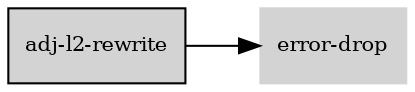 digraph "adj_l2_rewrite_subgraph" {
  rankdir=LR;
  node [shape=box, style=filled, fontsize=10, color=lightgray, fontcolor=black, fillcolor=lightgray];
  "adj-l2-rewrite" [color=black, fontcolor=black, fillcolor=lightgray];
  edge [fontsize=8];
  "adj-l2-rewrite" -> "error-drop";
}
